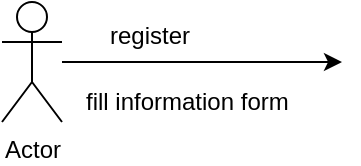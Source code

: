 <mxfile version="12.1.5" type="github" pages="1">
  <diagram id="6bPK-o6ji4KOMCHuZaEI" name="Page-1">
    <mxGraphModel dx="746" dy="466" grid="1" gridSize="10" guides="1" tooltips="1" connect="1" arrows="1" fold="1" page="1" pageScale="1" pageWidth="1100" pageHeight="850" math="0" shadow="0">
      <root>
        <mxCell id="0"/>
        <mxCell id="1" parent="0"/>
        <mxCell id="t-6TxCW-OSi5k4KCfTvf-3" value="" style="edgeStyle=orthogonalEdgeStyle;rounded=0;orthogonalLoop=1;jettySize=auto;html=1;" edge="1" parent="1" source="t-6TxCW-OSi5k4KCfTvf-1">
          <mxGeometry relative="1" as="geometry">
            <mxPoint x="190" y="50" as="targetPoint"/>
          </mxGeometry>
        </mxCell>
        <mxCell id="t-6TxCW-OSi5k4KCfTvf-1" value="Actor" style="shape=umlActor;verticalLabelPosition=bottom;labelBackgroundColor=#ffffff;verticalAlign=top;html=1;outlineConnect=0;" vertex="1" parent="1">
          <mxGeometry x="20" y="20" width="30" height="60" as="geometry"/>
        </mxCell>
        <mxCell id="t-6TxCW-OSi5k4KCfTvf-4" value="register" style="text;html=1;resizable=0;points=[];autosize=1;align=left;verticalAlign=top;spacingTop=-4;" vertex="1" parent="1">
          <mxGeometry x="72" y="27" width="60" height="20" as="geometry"/>
        </mxCell>
        <mxCell id="t-6TxCW-OSi5k4KCfTvf-5" value="fill information form&amp;nbsp;" style="text;html=1;resizable=0;points=[];autosize=1;align=left;verticalAlign=top;spacingTop=-4;" vertex="1" parent="1">
          <mxGeometry x="60" y="60" width="120" height="20" as="geometry"/>
        </mxCell>
      </root>
    </mxGraphModel>
  </diagram>
</mxfile>
